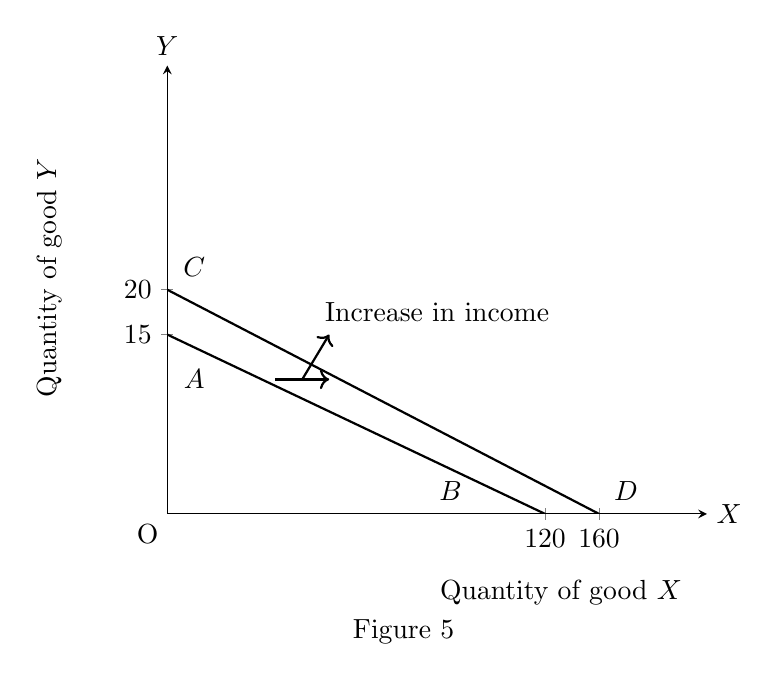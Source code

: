 \begin{tikzpicture}
    \begin{axis}[
            axis x line = middle,
            axis y line = middle,
            xmin=0, xmax=10,
            xlabel style=right,
            xlabel=$ X $,
            xtick={7,8},
            xticklabels={120,160},
            ymin=0, ymax=10,
            ylabel style=above,
            ylabel=$ Y $,
            ytick={4,5},
            yticklabels={15,20}
        ]
        \addplot [thick,black]coordinates {(0,4)(7,0)};
        \addplot [thick,black]coordinates {(0,5)(8,0)};
        \addplot [thick,black,->]coordinates {(2.5,3)(3,4)};
        \addplot [thick,black,->]coordinates {(2,3)(3,3)};
        \node at (axis cs:5,4.5) {Increase in income};
        \node at (axis cs:0.5,3) {$ A $};
        \node at (axis cs:5.25,0.5) {$ B $};
        \node at (axis cs:0.5,5.5) {$ C $};
        \node at (axis cs:8.5,0.5) {$ D $};
    \end{axis}
    \draw(5,-1) node {Quantity of good $ X $};
    \draw(3,-1.5) node {Figure 5};
    \draw(-1.5,3) node[rotate=90] {Quantity of good $ Y $};
    \draw(-.25,-.25) node {O};
\end{tikzpicture}